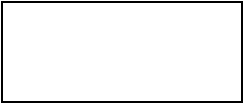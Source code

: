 <mxfile>
    <diagram id="Cn3YvJDL4aq7HDrCHzE0" name="Page-1">
        <mxGraphModel dx="632" dy="458" grid="1" gridSize="10" guides="1" tooltips="1" connect="1" arrows="1" fold="1" page="1" pageScale="1" pageWidth="827" pageHeight="1169" math="0" shadow="0">
            <root>
                <mxCell id="0"/>
                <mxCell id="1" parent="0"/>
                <mxCell id="2" value="" style="whiteSpace=wrap;html=1;" vertex="1" parent="1">
                    <mxGeometry x="270" y="220" width="120" height="50" as="geometry"/>
                </mxCell>
            </root>
        </mxGraphModel>
    </diagram>
</mxfile>
